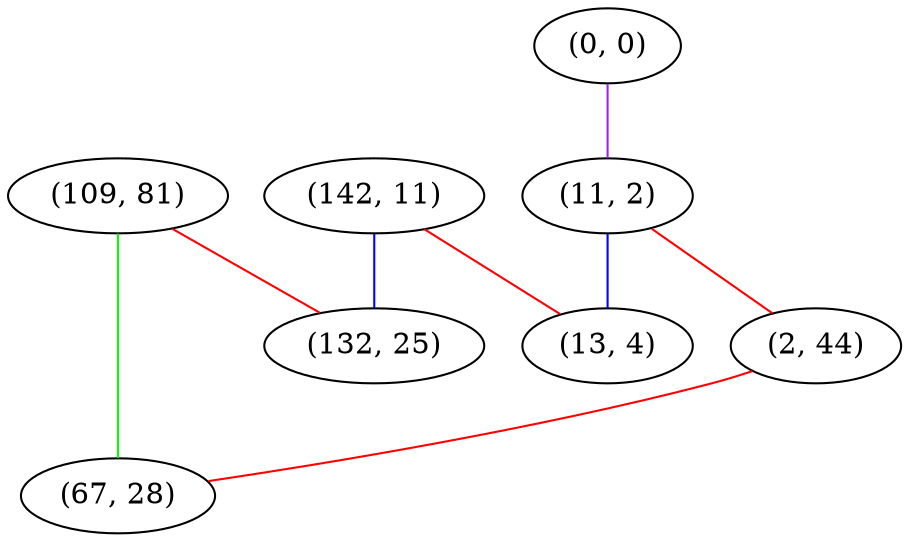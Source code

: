 graph "" {
"(142, 11)";
"(0, 0)";
"(11, 2)";
"(109, 81)";
"(132, 25)";
"(2, 44)";
"(67, 28)";
"(13, 4)";
"(142, 11)" -- "(13, 4)"  [color=red, key=0, weight=1];
"(142, 11)" -- "(132, 25)"  [color=blue, key=0, weight=3];
"(0, 0)" -- "(11, 2)"  [color=purple, key=0, weight=4];
"(11, 2)" -- "(13, 4)"  [color=blue, key=0, weight=3];
"(11, 2)" -- "(2, 44)"  [color=red, key=0, weight=1];
"(109, 81)" -- "(132, 25)"  [color=red, key=0, weight=1];
"(109, 81)" -- "(67, 28)"  [color=green, key=0, weight=2];
"(2, 44)" -- "(67, 28)"  [color=red, key=0, weight=1];
}
